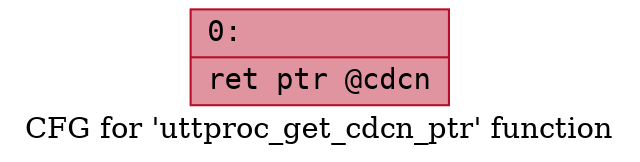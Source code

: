 digraph "CFG for 'uttproc_get_cdcn_ptr' function" {
	label="CFG for 'uttproc_get_cdcn_ptr' function";

	Node0x6000008bb2f0 [shape=record,color="#b70d28ff", style=filled, fillcolor="#b70d2870" fontname="Courier",label="{0:\l|  ret ptr @cdcn\l}"];
}
